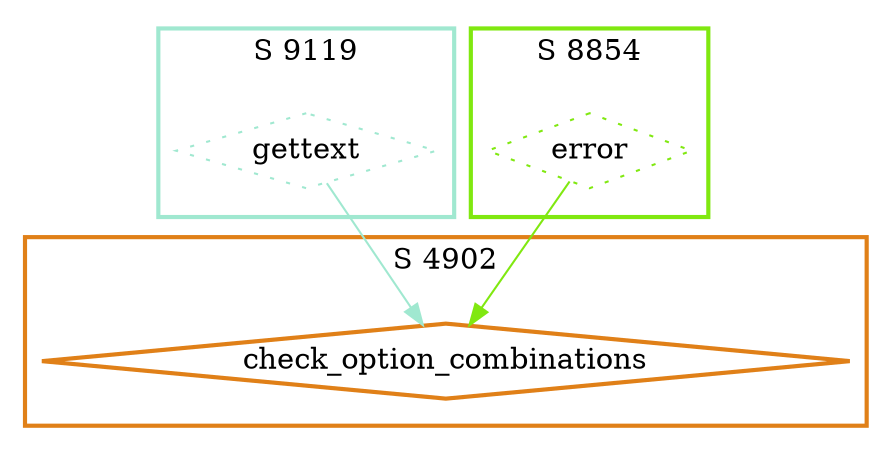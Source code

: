 digraph G {
  ratio=0.500000;
  "UV gettext (9119)" [shape=diamond, label="gettext", color="#A0E8D0",
                       style=dotted];
  "UV error (8854)" [shape=diamond, label="error", color="#80E810",
                     style=dotted];
  "UV check_option_combinations (4902)" [shape=diamond,
                                         label="check_option_combinations",
                                         color="#E08018", style=bold];
  
  subgraph cluster_9119 { label="S 9119";
    color="#A0E8D0";
    style=bold;
    "UV gettext (9119)"; };
  subgraph cluster_8854 { label="S 8854";
    color="#80E810";
    style=bold;
    "UV error (8854)"; };
  subgraph cluster_4902 { label="S 4902";
    color="#E08018";
    style=bold;
    "UV check_option_combinations (4902)"; };
  
  "UV gettext (9119)" -> "UV check_option_combinations (4902)" [color="#A0E8D0"];
  "UV error (8854)" -> "UV check_option_combinations (4902)" [color="#80E810"];
  
  }
